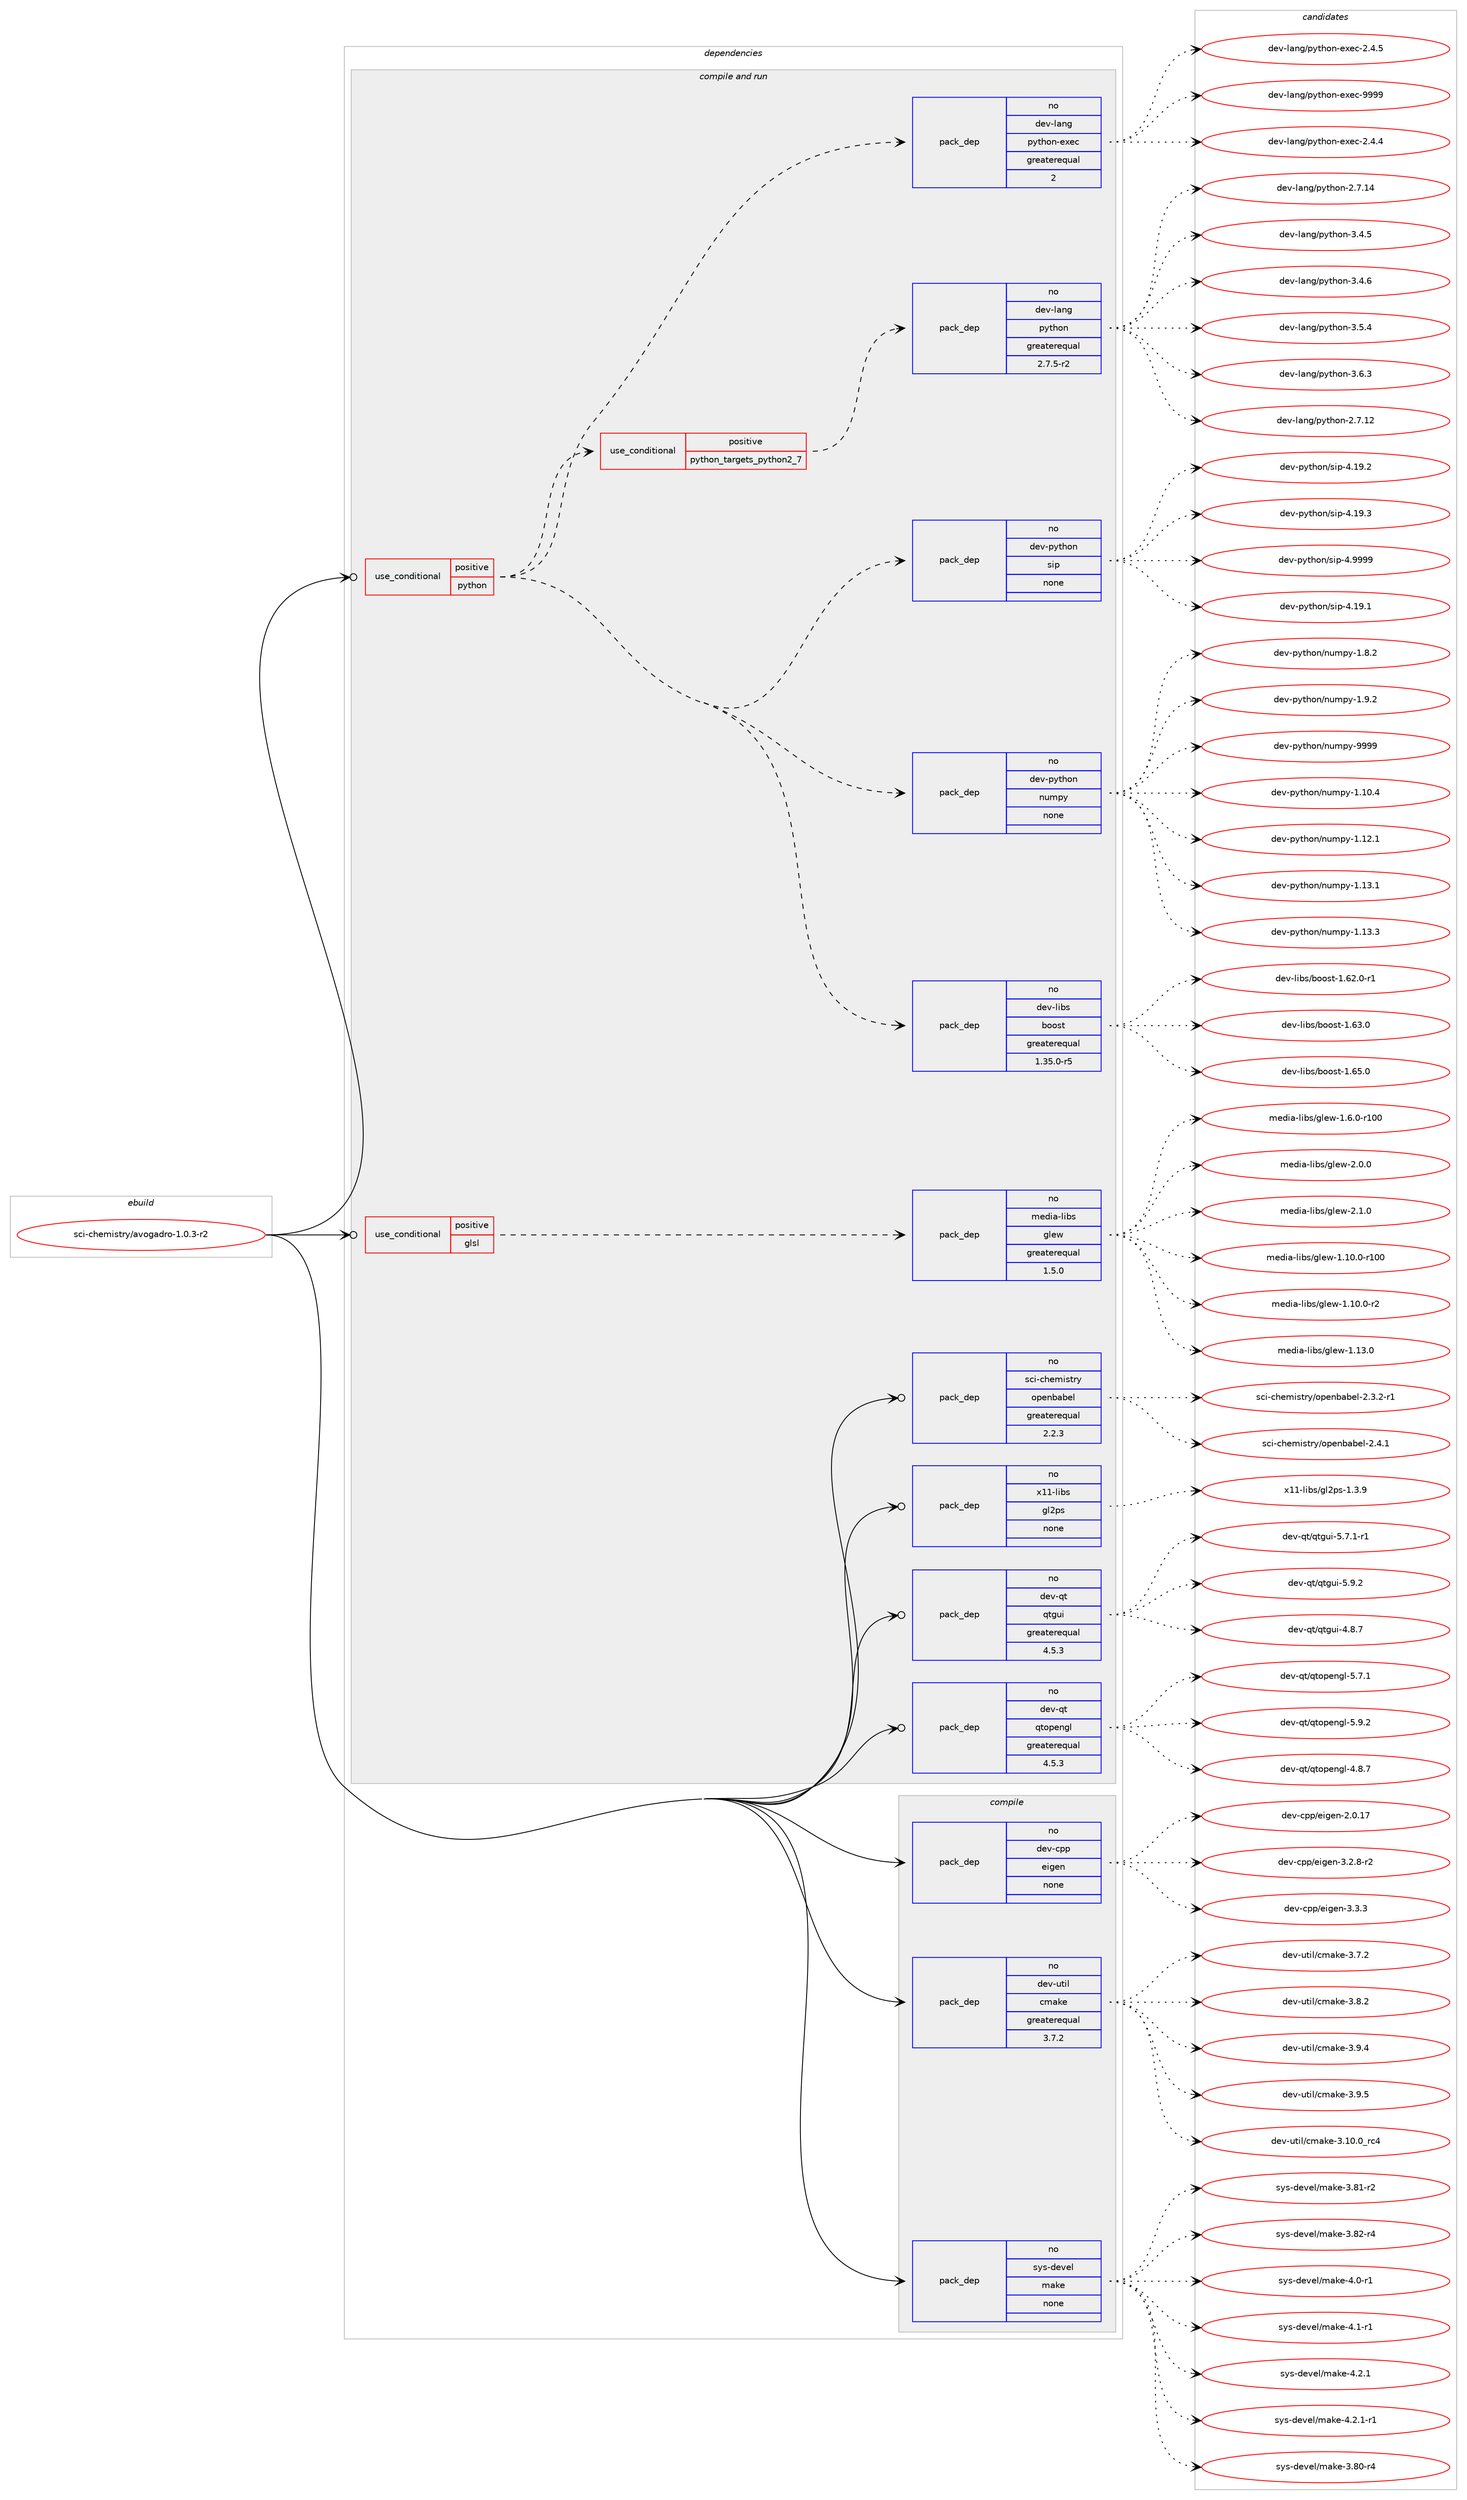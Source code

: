 digraph prolog {

# *************
# Graph options
# *************

newrank=true;
concentrate=true;
compound=true;
graph [rankdir=LR,fontname=Helvetica,fontsize=10,ranksep=1.5];#, ranksep=2.5, nodesep=0.2];
edge  [arrowhead=vee];
node  [fontname=Helvetica,fontsize=10];

# **********
# The ebuild
# **********

subgraph cluster_leftcol {
color=gray;
rank=same;
label=<<i>ebuild</i>>;
id [label="sci-chemistry/avogadro-1.0.3-r2", color=red, width=4, href="../sci-chemistry/avogadro-1.0.3-r2.svg"];
}

# ****************
# The dependencies
# ****************

subgraph cluster_midcol {
color=gray;
label=<<i>dependencies</i>>;
subgraph cluster_compile {
fillcolor="#eeeeee";
style=filled;
label=<<i>compile</i>>;
subgraph pack328494 {
dependency445742 [label=<<TABLE BORDER="0" CELLBORDER="1" CELLSPACING="0" CELLPADDING="4" WIDTH="220"><TR><TD ROWSPAN="6" CELLPADDING="30">pack_dep</TD></TR><TR><TD WIDTH="110">no</TD></TR><TR><TD>dev-cpp</TD></TR><TR><TD>eigen</TD></TR><TR><TD>none</TD></TR><TR><TD></TD></TR></TABLE>>, shape=none, color=blue];
}
id:e -> dependency445742:w [weight=20,style="solid",arrowhead="vee"];
subgraph pack328495 {
dependency445743 [label=<<TABLE BORDER="0" CELLBORDER="1" CELLSPACING="0" CELLPADDING="4" WIDTH="220"><TR><TD ROWSPAN="6" CELLPADDING="30">pack_dep</TD></TR><TR><TD WIDTH="110">no</TD></TR><TR><TD>dev-util</TD></TR><TR><TD>cmake</TD></TR><TR><TD>greaterequal</TD></TR><TR><TD>3.7.2</TD></TR></TABLE>>, shape=none, color=blue];
}
id:e -> dependency445743:w [weight=20,style="solid",arrowhead="vee"];
subgraph pack328496 {
dependency445744 [label=<<TABLE BORDER="0" CELLBORDER="1" CELLSPACING="0" CELLPADDING="4" WIDTH="220"><TR><TD ROWSPAN="6" CELLPADDING="30">pack_dep</TD></TR><TR><TD WIDTH="110">no</TD></TR><TR><TD>sys-devel</TD></TR><TR><TD>make</TD></TR><TR><TD>none</TD></TR><TR><TD></TD></TR></TABLE>>, shape=none, color=blue];
}
id:e -> dependency445744:w [weight=20,style="solid",arrowhead="vee"];
}
subgraph cluster_compileandrun {
fillcolor="#eeeeee";
style=filled;
label=<<i>compile and run</i>>;
subgraph cond109498 {
dependency445745 [label=<<TABLE BORDER="0" CELLBORDER="1" CELLSPACING="0" CELLPADDING="4"><TR><TD ROWSPAN="3" CELLPADDING="10">use_conditional</TD></TR><TR><TD>positive</TD></TR><TR><TD>glsl</TD></TR></TABLE>>, shape=none, color=red];
subgraph pack328497 {
dependency445746 [label=<<TABLE BORDER="0" CELLBORDER="1" CELLSPACING="0" CELLPADDING="4" WIDTH="220"><TR><TD ROWSPAN="6" CELLPADDING="30">pack_dep</TD></TR><TR><TD WIDTH="110">no</TD></TR><TR><TD>media-libs</TD></TR><TR><TD>glew</TD></TR><TR><TD>greaterequal</TD></TR><TR><TD>1.5.0</TD></TR></TABLE>>, shape=none, color=blue];
}
dependency445745:e -> dependency445746:w [weight=20,style="dashed",arrowhead="vee"];
}
id:e -> dependency445745:w [weight=20,style="solid",arrowhead="odotvee"];
subgraph cond109499 {
dependency445747 [label=<<TABLE BORDER="0" CELLBORDER="1" CELLSPACING="0" CELLPADDING="4"><TR><TD ROWSPAN="3" CELLPADDING="10">use_conditional</TD></TR><TR><TD>positive</TD></TR><TR><TD>python</TD></TR></TABLE>>, shape=none, color=red];
subgraph pack328498 {
dependency445748 [label=<<TABLE BORDER="0" CELLBORDER="1" CELLSPACING="0" CELLPADDING="4" WIDTH="220"><TR><TD ROWSPAN="6" CELLPADDING="30">pack_dep</TD></TR><TR><TD WIDTH="110">no</TD></TR><TR><TD>dev-libs</TD></TR><TR><TD>boost</TD></TR><TR><TD>greaterequal</TD></TR><TR><TD>1.35.0-r5</TD></TR></TABLE>>, shape=none, color=blue];
}
dependency445747:e -> dependency445748:w [weight=20,style="dashed",arrowhead="vee"];
subgraph pack328499 {
dependency445749 [label=<<TABLE BORDER="0" CELLBORDER="1" CELLSPACING="0" CELLPADDING="4" WIDTH="220"><TR><TD ROWSPAN="6" CELLPADDING="30">pack_dep</TD></TR><TR><TD WIDTH="110">no</TD></TR><TR><TD>dev-python</TD></TR><TR><TD>numpy</TD></TR><TR><TD>none</TD></TR><TR><TD></TD></TR></TABLE>>, shape=none, color=blue];
}
dependency445747:e -> dependency445749:w [weight=20,style="dashed",arrowhead="vee"];
subgraph pack328500 {
dependency445750 [label=<<TABLE BORDER="0" CELLBORDER="1" CELLSPACING="0" CELLPADDING="4" WIDTH="220"><TR><TD ROWSPAN="6" CELLPADDING="30">pack_dep</TD></TR><TR><TD WIDTH="110">no</TD></TR><TR><TD>dev-python</TD></TR><TR><TD>sip</TD></TR><TR><TD>none</TD></TR><TR><TD></TD></TR></TABLE>>, shape=none, color=blue];
}
dependency445747:e -> dependency445750:w [weight=20,style="dashed",arrowhead="vee"];
subgraph cond109500 {
dependency445751 [label=<<TABLE BORDER="0" CELLBORDER="1" CELLSPACING="0" CELLPADDING="4"><TR><TD ROWSPAN="3" CELLPADDING="10">use_conditional</TD></TR><TR><TD>positive</TD></TR><TR><TD>python_targets_python2_7</TD></TR></TABLE>>, shape=none, color=red];
subgraph pack328501 {
dependency445752 [label=<<TABLE BORDER="0" CELLBORDER="1" CELLSPACING="0" CELLPADDING="4" WIDTH="220"><TR><TD ROWSPAN="6" CELLPADDING="30">pack_dep</TD></TR><TR><TD WIDTH="110">no</TD></TR><TR><TD>dev-lang</TD></TR><TR><TD>python</TD></TR><TR><TD>greaterequal</TD></TR><TR><TD>2.7.5-r2</TD></TR></TABLE>>, shape=none, color=blue];
}
dependency445751:e -> dependency445752:w [weight=20,style="dashed",arrowhead="vee"];
}
dependency445747:e -> dependency445751:w [weight=20,style="dashed",arrowhead="vee"];
subgraph pack328502 {
dependency445753 [label=<<TABLE BORDER="0" CELLBORDER="1" CELLSPACING="0" CELLPADDING="4" WIDTH="220"><TR><TD ROWSPAN="6" CELLPADDING="30">pack_dep</TD></TR><TR><TD WIDTH="110">no</TD></TR><TR><TD>dev-lang</TD></TR><TR><TD>python-exec</TD></TR><TR><TD>greaterequal</TD></TR><TR><TD>2</TD></TR></TABLE>>, shape=none, color=blue];
}
dependency445747:e -> dependency445753:w [weight=20,style="dashed",arrowhead="vee"];
}
id:e -> dependency445747:w [weight=20,style="solid",arrowhead="odotvee"];
subgraph pack328503 {
dependency445754 [label=<<TABLE BORDER="0" CELLBORDER="1" CELLSPACING="0" CELLPADDING="4" WIDTH="220"><TR><TD ROWSPAN="6" CELLPADDING="30">pack_dep</TD></TR><TR><TD WIDTH="110">no</TD></TR><TR><TD>dev-qt</TD></TR><TR><TD>qtgui</TD></TR><TR><TD>greaterequal</TD></TR><TR><TD>4.5.3</TD></TR></TABLE>>, shape=none, color=blue];
}
id:e -> dependency445754:w [weight=20,style="solid",arrowhead="odotvee"];
subgraph pack328504 {
dependency445755 [label=<<TABLE BORDER="0" CELLBORDER="1" CELLSPACING="0" CELLPADDING="4" WIDTH="220"><TR><TD ROWSPAN="6" CELLPADDING="30">pack_dep</TD></TR><TR><TD WIDTH="110">no</TD></TR><TR><TD>dev-qt</TD></TR><TR><TD>qtopengl</TD></TR><TR><TD>greaterequal</TD></TR><TR><TD>4.5.3</TD></TR></TABLE>>, shape=none, color=blue];
}
id:e -> dependency445755:w [weight=20,style="solid",arrowhead="odotvee"];
subgraph pack328505 {
dependency445756 [label=<<TABLE BORDER="0" CELLBORDER="1" CELLSPACING="0" CELLPADDING="4" WIDTH="220"><TR><TD ROWSPAN="6" CELLPADDING="30">pack_dep</TD></TR><TR><TD WIDTH="110">no</TD></TR><TR><TD>sci-chemistry</TD></TR><TR><TD>openbabel</TD></TR><TR><TD>greaterequal</TD></TR><TR><TD>2.2.3</TD></TR></TABLE>>, shape=none, color=blue];
}
id:e -> dependency445756:w [weight=20,style="solid",arrowhead="odotvee"];
subgraph pack328506 {
dependency445757 [label=<<TABLE BORDER="0" CELLBORDER="1" CELLSPACING="0" CELLPADDING="4" WIDTH="220"><TR><TD ROWSPAN="6" CELLPADDING="30">pack_dep</TD></TR><TR><TD WIDTH="110">no</TD></TR><TR><TD>x11-libs</TD></TR><TR><TD>gl2ps</TD></TR><TR><TD>none</TD></TR><TR><TD></TD></TR></TABLE>>, shape=none, color=blue];
}
id:e -> dependency445757:w [weight=20,style="solid",arrowhead="odotvee"];
}
subgraph cluster_run {
fillcolor="#eeeeee";
style=filled;
label=<<i>run</i>>;
}
}

# **************
# The candidates
# **************

subgraph cluster_choices {
rank=same;
color=gray;
label=<<i>candidates</i>>;

subgraph choice328494 {
color=black;
nodesep=1;
choice10010111845991121124710110510310111045504648464955 [label="dev-cpp/eigen-2.0.17", color=red, width=4,href="../dev-cpp/eigen-2.0.17.svg"];
choice1001011184599112112471011051031011104551465046564511450 [label="dev-cpp/eigen-3.2.8-r2", color=red, width=4,href="../dev-cpp/eigen-3.2.8-r2.svg"];
choice100101118459911211247101105103101110455146514651 [label="dev-cpp/eigen-3.3.3", color=red, width=4,href="../dev-cpp/eigen-3.3.3.svg"];
dependency445742:e -> choice10010111845991121124710110510310111045504648464955:w [style=dotted,weight="100"];
dependency445742:e -> choice1001011184599112112471011051031011104551465046564511450:w [style=dotted,weight="100"];
dependency445742:e -> choice100101118459911211247101105103101110455146514651:w [style=dotted,weight="100"];
}
subgraph choice328495 {
color=black;
nodesep=1;
choice1001011184511711610510847991099710710145514649484648951149952 [label="dev-util/cmake-3.10.0_rc4", color=red, width=4,href="../dev-util/cmake-3.10.0_rc4.svg"];
choice10010111845117116105108479910997107101455146554650 [label="dev-util/cmake-3.7.2", color=red, width=4,href="../dev-util/cmake-3.7.2.svg"];
choice10010111845117116105108479910997107101455146564650 [label="dev-util/cmake-3.8.2", color=red, width=4,href="../dev-util/cmake-3.8.2.svg"];
choice10010111845117116105108479910997107101455146574652 [label="dev-util/cmake-3.9.4", color=red, width=4,href="../dev-util/cmake-3.9.4.svg"];
choice10010111845117116105108479910997107101455146574653 [label="dev-util/cmake-3.9.5", color=red, width=4,href="../dev-util/cmake-3.9.5.svg"];
dependency445743:e -> choice1001011184511711610510847991099710710145514649484648951149952:w [style=dotted,weight="100"];
dependency445743:e -> choice10010111845117116105108479910997107101455146554650:w [style=dotted,weight="100"];
dependency445743:e -> choice10010111845117116105108479910997107101455146564650:w [style=dotted,weight="100"];
dependency445743:e -> choice10010111845117116105108479910997107101455146574652:w [style=dotted,weight="100"];
dependency445743:e -> choice10010111845117116105108479910997107101455146574653:w [style=dotted,weight="100"];
}
subgraph choice328496 {
color=black;
nodesep=1;
choice11512111545100101118101108471099710710145514656484511452 [label="sys-devel/make-3.80-r4", color=red, width=4,href="../sys-devel/make-3.80-r4.svg"];
choice11512111545100101118101108471099710710145514656494511450 [label="sys-devel/make-3.81-r2", color=red, width=4,href="../sys-devel/make-3.81-r2.svg"];
choice11512111545100101118101108471099710710145514656504511452 [label="sys-devel/make-3.82-r4", color=red, width=4,href="../sys-devel/make-3.82-r4.svg"];
choice115121115451001011181011084710997107101455246484511449 [label="sys-devel/make-4.0-r1", color=red, width=4,href="../sys-devel/make-4.0-r1.svg"];
choice115121115451001011181011084710997107101455246494511449 [label="sys-devel/make-4.1-r1", color=red, width=4,href="../sys-devel/make-4.1-r1.svg"];
choice115121115451001011181011084710997107101455246504649 [label="sys-devel/make-4.2.1", color=red, width=4,href="../sys-devel/make-4.2.1.svg"];
choice1151211154510010111810110847109971071014552465046494511449 [label="sys-devel/make-4.2.1-r1", color=red, width=4,href="../sys-devel/make-4.2.1-r1.svg"];
dependency445744:e -> choice11512111545100101118101108471099710710145514656484511452:w [style=dotted,weight="100"];
dependency445744:e -> choice11512111545100101118101108471099710710145514656494511450:w [style=dotted,weight="100"];
dependency445744:e -> choice11512111545100101118101108471099710710145514656504511452:w [style=dotted,weight="100"];
dependency445744:e -> choice115121115451001011181011084710997107101455246484511449:w [style=dotted,weight="100"];
dependency445744:e -> choice115121115451001011181011084710997107101455246494511449:w [style=dotted,weight="100"];
dependency445744:e -> choice115121115451001011181011084710997107101455246504649:w [style=dotted,weight="100"];
dependency445744:e -> choice1151211154510010111810110847109971071014552465046494511449:w [style=dotted,weight="100"];
}
subgraph choice328497 {
color=black;
nodesep=1;
choice109101100105974510810598115471031081011194549464948464845114494848 [label="media-libs/glew-1.10.0-r100", color=red, width=4,href="../media-libs/glew-1.10.0-r100.svg"];
choice10910110010597451081059811547103108101119454946494846484511450 [label="media-libs/glew-1.10.0-r2", color=red, width=4,href="../media-libs/glew-1.10.0-r2.svg"];
choice1091011001059745108105981154710310810111945494649514648 [label="media-libs/glew-1.13.0", color=red, width=4,href="../media-libs/glew-1.13.0.svg"];
choice1091011001059745108105981154710310810111945494654464845114494848 [label="media-libs/glew-1.6.0-r100", color=red, width=4,href="../media-libs/glew-1.6.0-r100.svg"];
choice10910110010597451081059811547103108101119455046484648 [label="media-libs/glew-2.0.0", color=red, width=4,href="../media-libs/glew-2.0.0.svg"];
choice10910110010597451081059811547103108101119455046494648 [label="media-libs/glew-2.1.0", color=red, width=4,href="../media-libs/glew-2.1.0.svg"];
dependency445746:e -> choice109101100105974510810598115471031081011194549464948464845114494848:w [style=dotted,weight="100"];
dependency445746:e -> choice10910110010597451081059811547103108101119454946494846484511450:w [style=dotted,weight="100"];
dependency445746:e -> choice1091011001059745108105981154710310810111945494649514648:w [style=dotted,weight="100"];
dependency445746:e -> choice1091011001059745108105981154710310810111945494654464845114494848:w [style=dotted,weight="100"];
dependency445746:e -> choice10910110010597451081059811547103108101119455046484648:w [style=dotted,weight="100"];
dependency445746:e -> choice10910110010597451081059811547103108101119455046494648:w [style=dotted,weight="100"];
}
subgraph choice328498 {
color=black;
nodesep=1;
choice10010111845108105981154798111111115116454946545046484511449 [label="dev-libs/boost-1.62.0-r1", color=red, width=4,href="../dev-libs/boost-1.62.0-r1.svg"];
choice1001011184510810598115479811111111511645494654514648 [label="dev-libs/boost-1.63.0", color=red, width=4,href="../dev-libs/boost-1.63.0.svg"];
choice1001011184510810598115479811111111511645494654534648 [label="dev-libs/boost-1.65.0", color=red, width=4,href="../dev-libs/boost-1.65.0.svg"];
dependency445748:e -> choice10010111845108105981154798111111115116454946545046484511449:w [style=dotted,weight="100"];
dependency445748:e -> choice1001011184510810598115479811111111511645494654514648:w [style=dotted,weight="100"];
dependency445748:e -> choice1001011184510810598115479811111111511645494654534648:w [style=dotted,weight="100"];
}
subgraph choice328499 {
color=black;
nodesep=1;
choice100101118451121211161041111104711011710911212145494649484652 [label="dev-python/numpy-1.10.4", color=red, width=4,href="../dev-python/numpy-1.10.4.svg"];
choice100101118451121211161041111104711011710911212145494649504649 [label="dev-python/numpy-1.12.1", color=red, width=4,href="../dev-python/numpy-1.12.1.svg"];
choice100101118451121211161041111104711011710911212145494649514649 [label="dev-python/numpy-1.13.1", color=red, width=4,href="../dev-python/numpy-1.13.1.svg"];
choice100101118451121211161041111104711011710911212145494649514651 [label="dev-python/numpy-1.13.3", color=red, width=4,href="../dev-python/numpy-1.13.3.svg"];
choice1001011184511212111610411111047110117109112121454946564650 [label="dev-python/numpy-1.8.2", color=red, width=4,href="../dev-python/numpy-1.8.2.svg"];
choice1001011184511212111610411111047110117109112121454946574650 [label="dev-python/numpy-1.9.2", color=red, width=4,href="../dev-python/numpy-1.9.2.svg"];
choice10010111845112121116104111110471101171091121214557575757 [label="dev-python/numpy-9999", color=red, width=4,href="../dev-python/numpy-9999.svg"];
dependency445749:e -> choice100101118451121211161041111104711011710911212145494649484652:w [style=dotted,weight="100"];
dependency445749:e -> choice100101118451121211161041111104711011710911212145494649504649:w [style=dotted,weight="100"];
dependency445749:e -> choice100101118451121211161041111104711011710911212145494649514649:w [style=dotted,weight="100"];
dependency445749:e -> choice100101118451121211161041111104711011710911212145494649514651:w [style=dotted,weight="100"];
dependency445749:e -> choice1001011184511212111610411111047110117109112121454946564650:w [style=dotted,weight="100"];
dependency445749:e -> choice1001011184511212111610411111047110117109112121454946574650:w [style=dotted,weight="100"];
dependency445749:e -> choice10010111845112121116104111110471101171091121214557575757:w [style=dotted,weight="100"];
}
subgraph choice328500 {
color=black;
nodesep=1;
choice100101118451121211161041111104711510511245524649574649 [label="dev-python/sip-4.19.1", color=red, width=4,href="../dev-python/sip-4.19.1.svg"];
choice100101118451121211161041111104711510511245524649574650 [label="dev-python/sip-4.19.2", color=red, width=4,href="../dev-python/sip-4.19.2.svg"];
choice100101118451121211161041111104711510511245524649574651 [label="dev-python/sip-4.19.3", color=red, width=4,href="../dev-python/sip-4.19.3.svg"];
choice100101118451121211161041111104711510511245524657575757 [label="dev-python/sip-4.9999", color=red, width=4,href="../dev-python/sip-4.9999.svg"];
dependency445750:e -> choice100101118451121211161041111104711510511245524649574649:w [style=dotted,weight="100"];
dependency445750:e -> choice100101118451121211161041111104711510511245524649574650:w [style=dotted,weight="100"];
dependency445750:e -> choice100101118451121211161041111104711510511245524649574651:w [style=dotted,weight="100"];
dependency445750:e -> choice100101118451121211161041111104711510511245524657575757:w [style=dotted,weight="100"];
}
subgraph choice328501 {
color=black;
nodesep=1;
choice10010111845108971101034711212111610411111045504655464950 [label="dev-lang/python-2.7.12", color=red, width=4,href="../dev-lang/python-2.7.12.svg"];
choice10010111845108971101034711212111610411111045504655464952 [label="dev-lang/python-2.7.14", color=red, width=4,href="../dev-lang/python-2.7.14.svg"];
choice100101118451089711010347112121116104111110455146524653 [label="dev-lang/python-3.4.5", color=red, width=4,href="../dev-lang/python-3.4.5.svg"];
choice100101118451089711010347112121116104111110455146524654 [label="dev-lang/python-3.4.6", color=red, width=4,href="../dev-lang/python-3.4.6.svg"];
choice100101118451089711010347112121116104111110455146534652 [label="dev-lang/python-3.5.4", color=red, width=4,href="../dev-lang/python-3.5.4.svg"];
choice100101118451089711010347112121116104111110455146544651 [label="dev-lang/python-3.6.3", color=red, width=4,href="../dev-lang/python-3.6.3.svg"];
dependency445752:e -> choice10010111845108971101034711212111610411111045504655464950:w [style=dotted,weight="100"];
dependency445752:e -> choice10010111845108971101034711212111610411111045504655464952:w [style=dotted,weight="100"];
dependency445752:e -> choice100101118451089711010347112121116104111110455146524653:w [style=dotted,weight="100"];
dependency445752:e -> choice100101118451089711010347112121116104111110455146524654:w [style=dotted,weight="100"];
dependency445752:e -> choice100101118451089711010347112121116104111110455146534652:w [style=dotted,weight="100"];
dependency445752:e -> choice100101118451089711010347112121116104111110455146544651:w [style=dotted,weight="100"];
}
subgraph choice328502 {
color=black;
nodesep=1;
choice1001011184510897110103471121211161041111104510112010199455046524652 [label="dev-lang/python-exec-2.4.4", color=red, width=4,href="../dev-lang/python-exec-2.4.4.svg"];
choice1001011184510897110103471121211161041111104510112010199455046524653 [label="dev-lang/python-exec-2.4.5", color=red, width=4,href="../dev-lang/python-exec-2.4.5.svg"];
choice10010111845108971101034711212111610411111045101120101994557575757 [label="dev-lang/python-exec-9999", color=red, width=4,href="../dev-lang/python-exec-9999.svg"];
dependency445753:e -> choice1001011184510897110103471121211161041111104510112010199455046524652:w [style=dotted,weight="100"];
dependency445753:e -> choice1001011184510897110103471121211161041111104510112010199455046524653:w [style=dotted,weight="100"];
dependency445753:e -> choice10010111845108971101034711212111610411111045101120101994557575757:w [style=dotted,weight="100"];
}
subgraph choice328503 {
color=black;
nodesep=1;
choice1001011184511311647113116103117105455246564655 [label="dev-qt/qtgui-4.8.7", color=red, width=4,href="../dev-qt/qtgui-4.8.7.svg"];
choice10010111845113116471131161031171054553465546494511449 [label="dev-qt/qtgui-5.7.1-r1", color=red, width=4,href="../dev-qt/qtgui-5.7.1-r1.svg"];
choice1001011184511311647113116103117105455346574650 [label="dev-qt/qtgui-5.9.2", color=red, width=4,href="../dev-qt/qtgui-5.9.2.svg"];
dependency445754:e -> choice1001011184511311647113116103117105455246564655:w [style=dotted,weight="100"];
dependency445754:e -> choice10010111845113116471131161031171054553465546494511449:w [style=dotted,weight="100"];
dependency445754:e -> choice1001011184511311647113116103117105455346574650:w [style=dotted,weight="100"];
}
subgraph choice328504 {
color=black;
nodesep=1;
choice1001011184511311647113116111112101110103108455246564655 [label="dev-qt/qtopengl-4.8.7", color=red, width=4,href="../dev-qt/qtopengl-4.8.7.svg"];
choice1001011184511311647113116111112101110103108455346554649 [label="dev-qt/qtopengl-5.7.1", color=red, width=4,href="../dev-qt/qtopengl-5.7.1.svg"];
choice1001011184511311647113116111112101110103108455346574650 [label="dev-qt/qtopengl-5.9.2", color=red, width=4,href="../dev-qt/qtopengl-5.9.2.svg"];
dependency445755:e -> choice1001011184511311647113116111112101110103108455246564655:w [style=dotted,weight="100"];
dependency445755:e -> choice1001011184511311647113116111112101110103108455346554649:w [style=dotted,weight="100"];
dependency445755:e -> choice1001011184511311647113116111112101110103108455346574650:w [style=dotted,weight="100"];
}
subgraph choice328505 {
color=black;
nodesep=1;
choice115991054599104101109105115116114121471111121011109897981011084550465146504511449 [label="sci-chemistry/openbabel-2.3.2-r1", color=red, width=4,href="../sci-chemistry/openbabel-2.3.2-r1.svg"];
choice11599105459910410110910511511611412147111112101110989798101108455046524649 [label="sci-chemistry/openbabel-2.4.1", color=red, width=4,href="../sci-chemistry/openbabel-2.4.1.svg"];
dependency445756:e -> choice115991054599104101109105115116114121471111121011109897981011084550465146504511449:w [style=dotted,weight="100"];
dependency445756:e -> choice11599105459910410110910511511611412147111112101110989798101108455046524649:w [style=dotted,weight="100"];
}
subgraph choice328506 {
color=black;
nodesep=1;
choice120494945108105981154710310850112115454946514657 [label="x11-libs/gl2ps-1.3.9", color=red, width=4,href="../x11-libs/gl2ps-1.3.9.svg"];
dependency445757:e -> choice120494945108105981154710310850112115454946514657:w [style=dotted,weight="100"];
}
}

}
